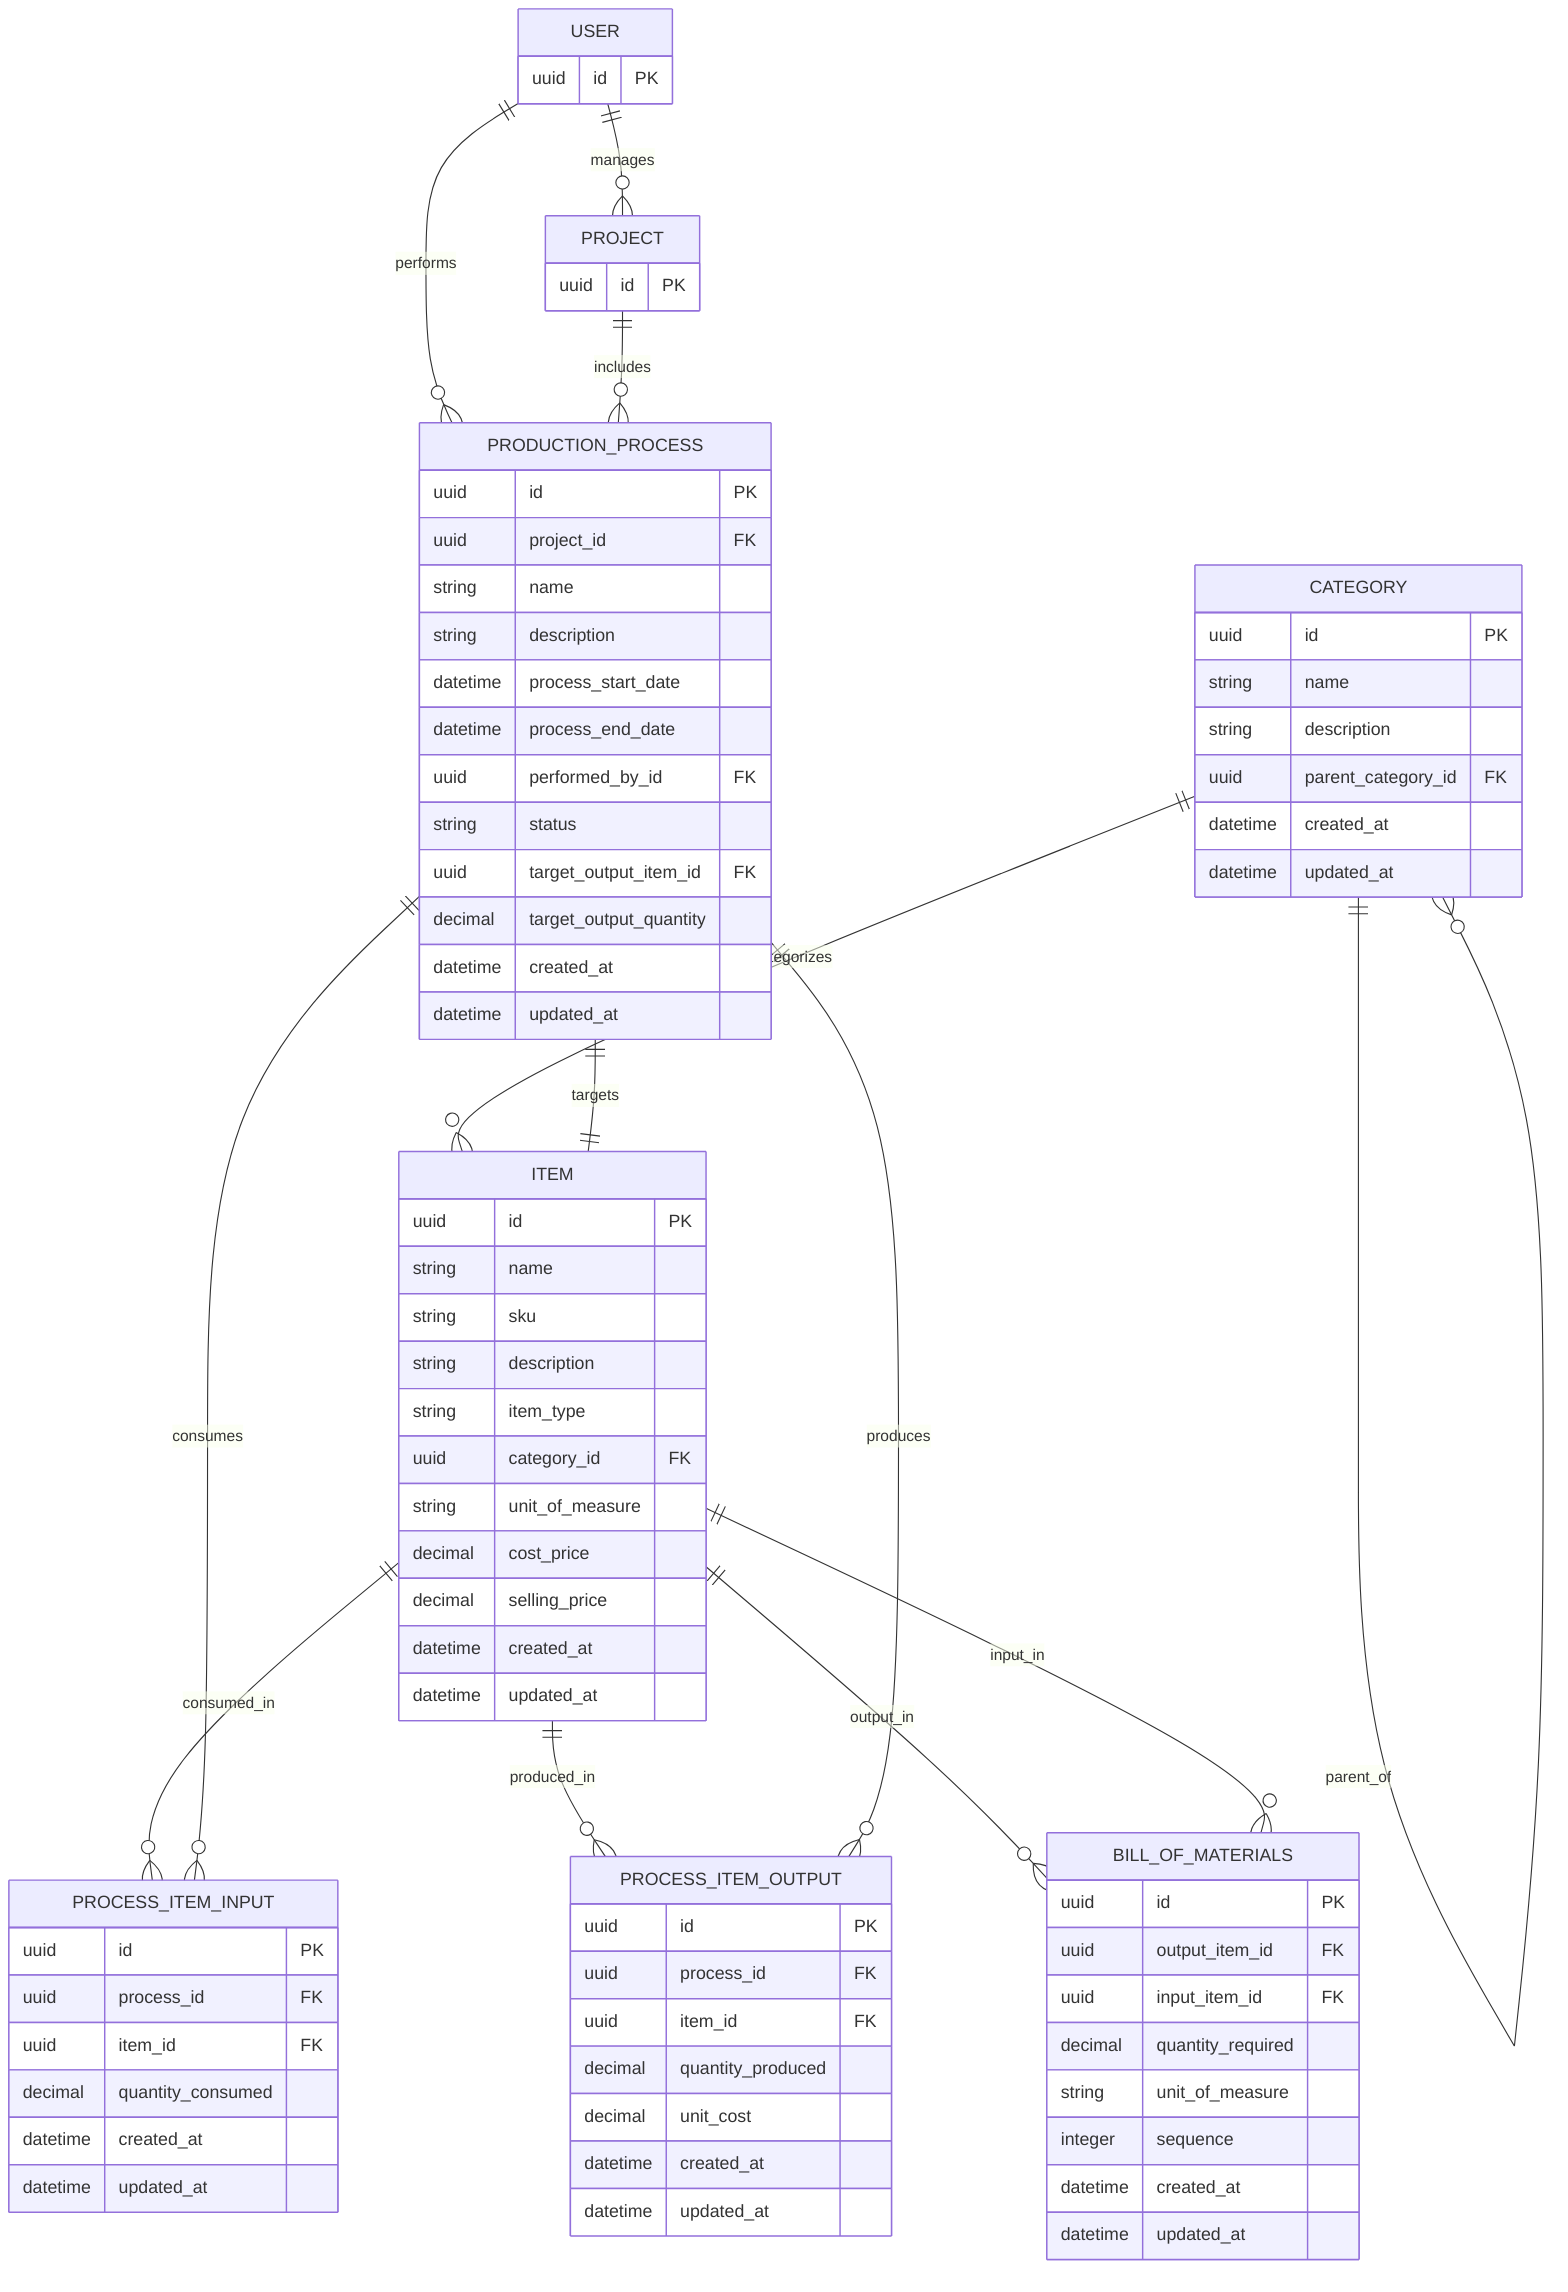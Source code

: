 erDiagram
    USER {
        uuid id PK
    }

    PROJECT {
        uuid id PK
    }

    CATEGORY {
        uuid id PK
        string name
        string description
        uuid parent_category_id FK
        datetime created_at
        datetime updated_at
    }

    ITEM {
        uuid id PK
        string name
        string sku
        string description
        string item_type
        uuid category_id FK
        string unit_of_measure
        decimal cost_price
        decimal selling_price
        datetime created_at
        datetime updated_at
    }

    BILL_OF_MATERIALS {
        uuid id PK
        uuid output_item_id FK
        uuid input_item_id FK
        decimal quantity_required
        string unit_of_measure
        integer sequence
        datetime created_at
        datetime updated_at
    }

    PRODUCTION_PROCESS {
        uuid id PK
        uuid project_id FK
        string name
        string description
        datetime process_start_date
        datetime process_end_date
        uuid performed_by_id FK
        string status
        uuid target_output_item_id FK
        decimal target_output_quantity
        datetime created_at
        datetime updated_at
    }

    PROCESS_ITEM_INPUT {
        uuid id PK
        uuid process_id FK
        uuid item_id FK
        decimal quantity_consumed
        datetime created_at
        datetime updated_at
    }

    PROCESS_ITEM_OUTPUT {
        uuid id PK
        uuid process_id FK
        uuid item_id FK
        decimal quantity_produced
        decimal unit_cost
        datetime created_at
        datetime updated_at
    }

    USER ||--o{ PROJECT : manages
    USER ||--o{ PRODUCTION_PROCESS : performs

    PROJECT ||--o{ PRODUCTION_PROCESS : includes

    CATEGORY ||--o{ ITEM : categorizes
    CATEGORY ||--o{ CATEGORY : parent_of

    ITEM ||--o{ BILL_OF_MATERIALS : output_in
    ITEM ||--o{ BILL_OF_MATERIALS : input_in
    ITEM ||--o{ PROCESS_ITEM_INPUT : consumed_in
    ITEM ||--o{ PROCESS_ITEM_OUTPUT : produced_in

    PRODUCTION_PROCESS ||--o{ PROCESS_ITEM_INPUT : consumes
    PRODUCTION_PROCESS ||--o{ PROCESS_ITEM_OUTPUT : produces
    PRODUCTION_PROCESS ||--|| ITEM : targets